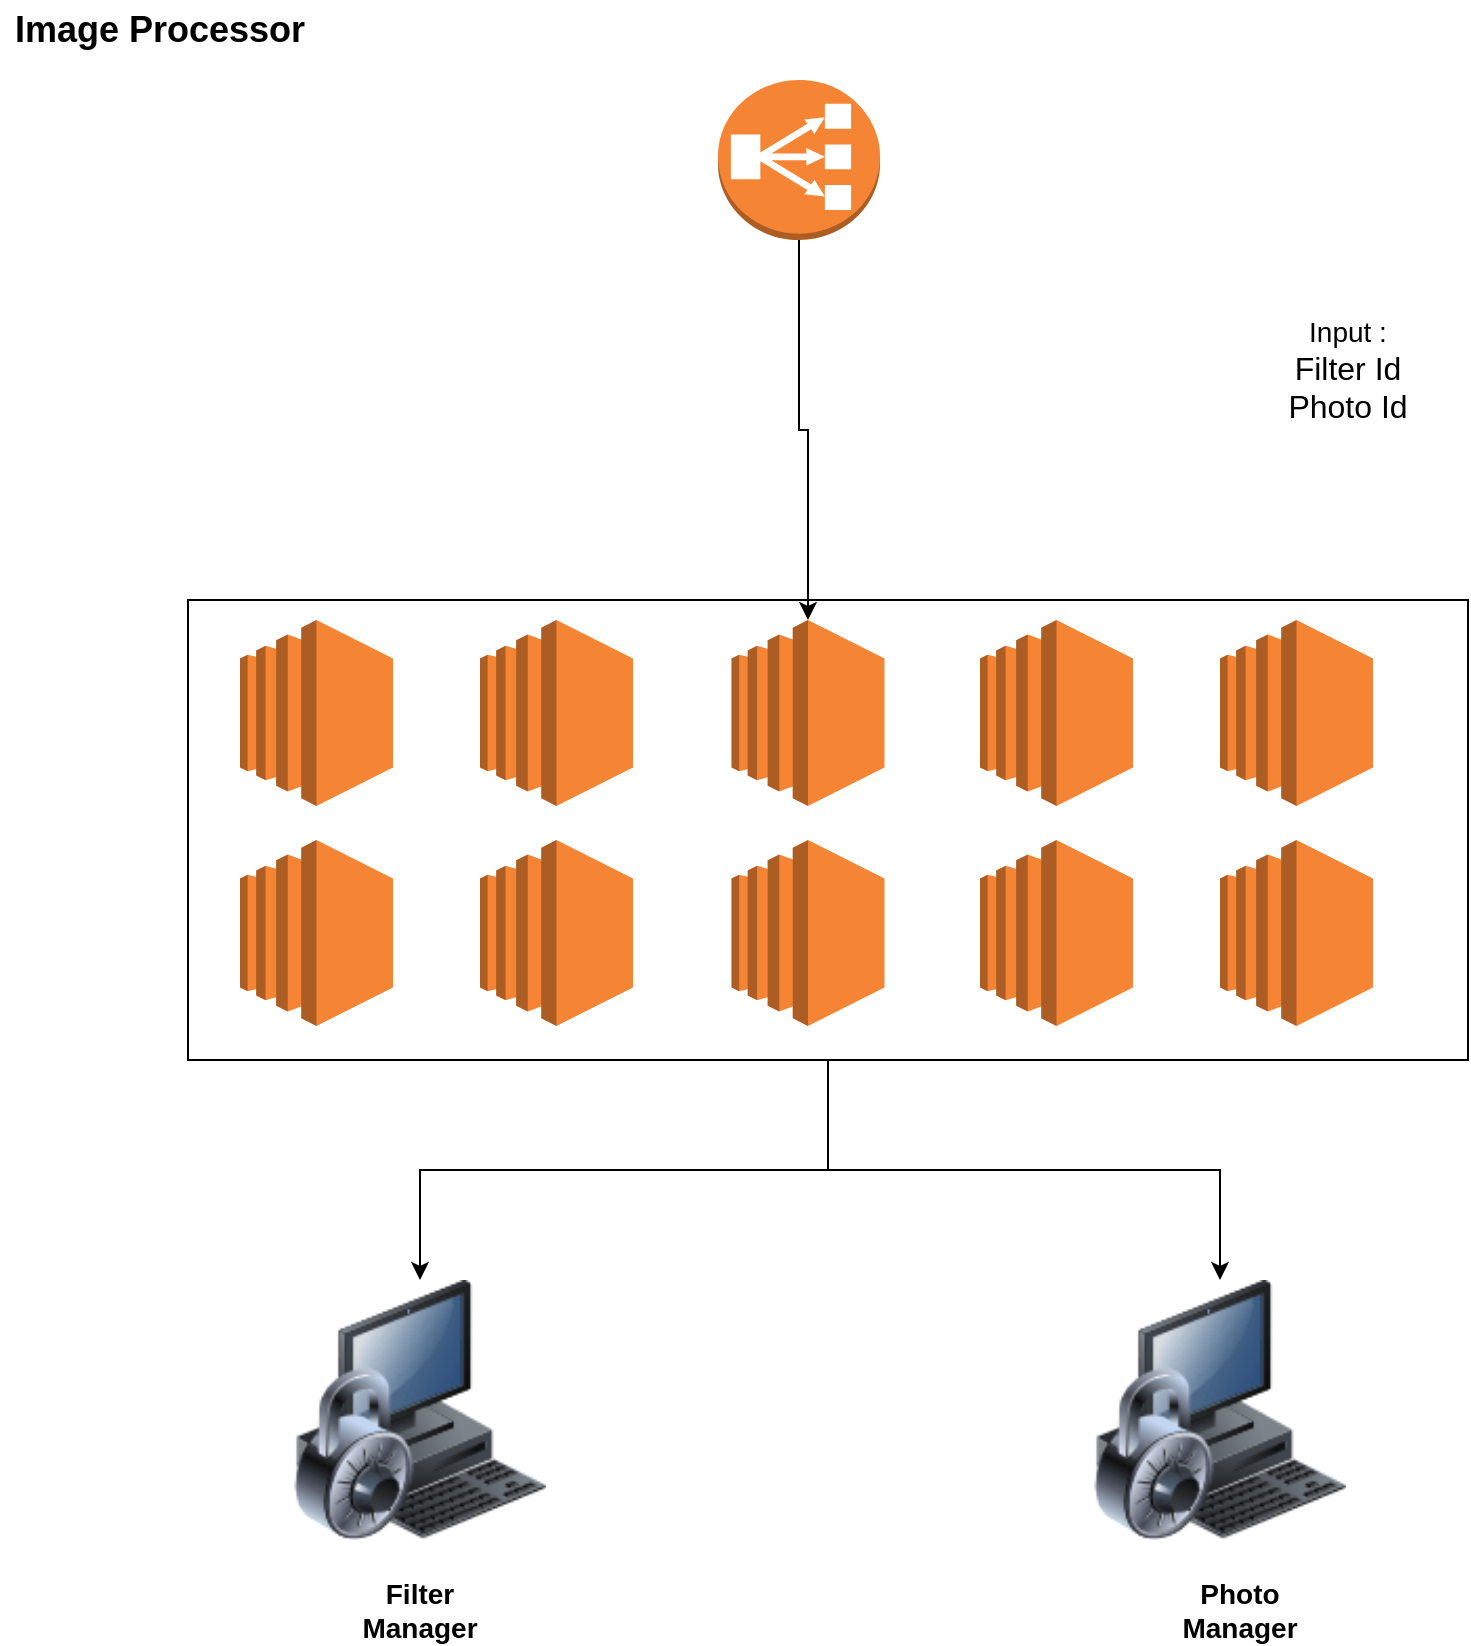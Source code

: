 <mxfile version="24.7.17">
  <diagram id="26AggO56XKMuZTzfmfu9" name="Page-1">
    <mxGraphModel dx="2304" dy="1186" grid="1" gridSize="10" guides="1" tooltips="1" connect="1" arrows="1" fold="1" page="1" pageScale="1" pageWidth="827" pageHeight="1169" math="0" shadow="0">
      <root>
        <mxCell id="0" />
        <mxCell id="1" parent="0" />
        <mxCell id="lYfA-yVkcCrR7uHk-npE-21" style="edgeStyle=orthogonalEdgeStyle;rounded=0;orthogonalLoop=1;jettySize=auto;html=1;" edge="1" parent="1" source="lYfA-yVkcCrR7uHk-npE-2" target="lYfA-yVkcCrR7uHk-npE-15">
          <mxGeometry relative="1" as="geometry" />
        </mxCell>
        <mxCell id="lYfA-yVkcCrR7uHk-npE-22" style="edgeStyle=orthogonalEdgeStyle;rounded=0;orthogonalLoop=1;jettySize=auto;html=1;entryX=0.5;entryY=0;entryDx=0;entryDy=0;" edge="1" parent="1" source="lYfA-yVkcCrR7uHk-npE-2" target="lYfA-yVkcCrR7uHk-npE-16">
          <mxGeometry relative="1" as="geometry" />
        </mxCell>
        <mxCell id="lYfA-yVkcCrR7uHk-npE-2" value="" style="rounded=0;whiteSpace=wrap;html=1;" vertex="1" parent="1">
          <mxGeometry x="94" y="310" width="640" height="230" as="geometry" />
        </mxCell>
        <mxCell id="zfJ_A97kqZe_yo1W9yH1-21" value="&lt;span style=&quot;font-size: 18px;&quot;&gt;&lt;b&gt;Image Processor&lt;/b&gt;&lt;/span&gt;" style="text;html=1;align=center;verticalAlign=middle;whiteSpace=wrap;rounded=0;" parent="1" vertex="1">
          <mxGeometry y="10" width="160" height="30" as="geometry" />
        </mxCell>
        <mxCell id="lYfA-yVkcCrR7uHk-npE-1" value="" style="outlineConnect=0;dashed=0;verticalLabelPosition=bottom;verticalAlign=top;align=center;html=1;shape=mxgraph.aws3.ec2;fillColor=#F58534;gradientColor=none;" vertex="1" parent="1">
          <mxGeometry x="120" y="320" width="76.5" height="93" as="geometry" />
        </mxCell>
        <mxCell id="lYfA-yVkcCrR7uHk-npE-4" value="" style="outlineConnect=0;dashed=0;verticalLabelPosition=bottom;verticalAlign=top;align=center;html=1;shape=mxgraph.aws3.ec2;fillColor=#F58534;gradientColor=none;" vertex="1" parent="1">
          <mxGeometry x="240" y="320" width="76.5" height="93" as="geometry" />
        </mxCell>
        <mxCell id="lYfA-yVkcCrR7uHk-npE-5" value="" style="outlineConnect=0;dashed=0;verticalLabelPosition=bottom;verticalAlign=top;align=center;html=1;shape=mxgraph.aws3.ec2;fillColor=#F58534;gradientColor=none;" vertex="1" parent="1">
          <mxGeometry x="365.75" y="320" width="76.5" height="93" as="geometry" />
        </mxCell>
        <mxCell id="lYfA-yVkcCrR7uHk-npE-6" value="" style="outlineConnect=0;dashed=0;verticalLabelPosition=bottom;verticalAlign=top;align=center;html=1;shape=mxgraph.aws3.ec2;fillColor=#F58534;gradientColor=none;" vertex="1" parent="1">
          <mxGeometry x="490" y="320" width="76.5" height="93" as="geometry" />
        </mxCell>
        <mxCell id="lYfA-yVkcCrR7uHk-npE-7" value="" style="outlineConnect=0;dashed=0;verticalLabelPosition=bottom;verticalAlign=top;align=center;html=1;shape=mxgraph.aws3.ec2;fillColor=#F58534;gradientColor=none;" vertex="1" parent="1">
          <mxGeometry x="610" y="320" width="76.5" height="93" as="geometry" />
        </mxCell>
        <mxCell id="lYfA-yVkcCrR7uHk-npE-8" value="" style="outlineConnect=0;dashed=0;verticalLabelPosition=bottom;verticalAlign=top;align=center;html=1;shape=mxgraph.aws3.ec2;fillColor=#F58534;gradientColor=none;" vertex="1" parent="1">
          <mxGeometry x="120" y="430" width="76.5" height="93" as="geometry" />
        </mxCell>
        <mxCell id="lYfA-yVkcCrR7uHk-npE-9" value="" style="outlineConnect=0;dashed=0;verticalLabelPosition=bottom;verticalAlign=top;align=center;html=1;shape=mxgraph.aws3.ec2;fillColor=#F58534;gradientColor=none;" vertex="1" parent="1">
          <mxGeometry x="240" y="430" width="76.5" height="93" as="geometry" />
        </mxCell>
        <mxCell id="lYfA-yVkcCrR7uHk-npE-10" value="" style="outlineConnect=0;dashed=0;verticalLabelPosition=bottom;verticalAlign=top;align=center;html=1;shape=mxgraph.aws3.ec2;fillColor=#F58534;gradientColor=none;" vertex="1" parent="1">
          <mxGeometry x="490" y="430" width="76.5" height="93" as="geometry" />
        </mxCell>
        <mxCell id="lYfA-yVkcCrR7uHk-npE-11" value="" style="outlineConnect=0;dashed=0;verticalLabelPosition=bottom;verticalAlign=top;align=center;html=1;shape=mxgraph.aws3.ec2;fillColor=#F58534;gradientColor=none;" vertex="1" parent="1">
          <mxGeometry x="365.75" y="430" width="76.5" height="93" as="geometry" />
        </mxCell>
        <mxCell id="lYfA-yVkcCrR7uHk-npE-12" value="" style="outlineConnect=0;dashed=0;verticalLabelPosition=bottom;verticalAlign=top;align=center;html=1;shape=mxgraph.aws3.ec2;fillColor=#F58534;gradientColor=none;" vertex="1" parent="1">
          <mxGeometry x="610" y="430" width="76.5" height="93" as="geometry" />
        </mxCell>
        <mxCell id="lYfA-yVkcCrR7uHk-npE-13" value="" style="outlineConnect=0;dashed=0;verticalLabelPosition=bottom;verticalAlign=top;align=center;html=1;shape=mxgraph.aws3.classic_load_balancer;fillColor=#F58534;gradientColor=none;" vertex="1" parent="1">
          <mxGeometry x="359" y="50" width="81" height="80" as="geometry" />
        </mxCell>
        <mxCell id="lYfA-yVkcCrR7uHk-npE-14" style="edgeStyle=orthogonalEdgeStyle;rounded=0;orthogonalLoop=1;jettySize=auto;html=1;entryX=0.5;entryY=0;entryDx=0;entryDy=0;entryPerimeter=0;" edge="1" parent="1" source="lYfA-yVkcCrR7uHk-npE-13" target="lYfA-yVkcCrR7uHk-npE-5">
          <mxGeometry relative="1" as="geometry" />
        </mxCell>
        <mxCell id="lYfA-yVkcCrR7uHk-npE-15" value="" style="image;html=1;image=img/lib/clip_art/computers/Secure_System_128x128.png" vertex="1" parent="1">
          <mxGeometry x="530" y="650" width="160" height="130" as="geometry" />
        </mxCell>
        <mxCell id="lYfA-yVkcCrR7uHk-npE-16" value="" style="image;html=1;image=img/lib/clip_art/computers/Secure_System_128x128.png" vertex="1" parent="1">
          <mxGeometry x="130" y="650" width="160" height="130" as="geometry" />
        </mxCell>
        <mxCell id="lYfA-yVkcCrR7uHk-npE-17" value="&lt;font style=&quot;font-size: 14px;&quot;&gt;&lt;b&gt;Photo Manager&lt;/b&gt;&lt;/font&gt;" style="text;html=1;align=center;verticalAlign=middle;whiteSpace=wrap;rounded=0;" vertex="1" parent="1">
          <mxGeometry x="590" y="800" width="60" height="30" as="geometry" />
        </mxCell>
        <mxCell id="lYfA-yVkcCrR7uHk-npE-20" value="&lt;font style=&quot;font-size: 14px;&quot;&gt;&lt;b&gt;Filter Manager&lt;/b&gt;&lt;/font&gt;" style="text;html=1;align=center;verticalAlign=middle;whiteSpace=wrap;rounded=0;" vertex="1" parent="1">
          <mxGeometry x="180" y="800" width="60" height="30" as="geometry" />
        </mxCell>
        <mxCell id="lYfA-yVkcCrR7uHk-npE-23" value="&lt;font style=&quot;font-size: 14px;&quot;&gt;Input :&lt;/font&gt;&lt;div&gt;&lt;font size=&quot;3&quot;&gt;Filter Id&lt;/font&gt;&lt;/div&gt;&lt;div&gt;&lt;font size=&quot;3&quot;&gt;Photo Id&lt;/font&gt;&lt;/div&gt;" style="text;html=1;align=center;verticalAlign=middle;whiteSpace=wrap;rounded=0;" vertex="1" parent="1">
          <mxGeometry x="626.5" y="170" width="93.5" height="50" as="geometry" />
        </mxCell>
      </root>
    </mxGraphModel>
  </diagram>
</mxfile>
